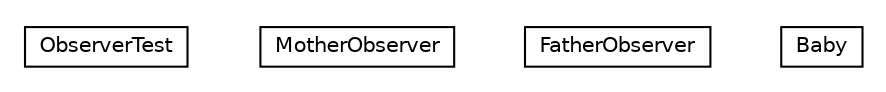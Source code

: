 #!/usr/local/bin/dot
#
# Class diagram 
# Generated by UMLGraph version R5_6_6-8-g8d7759 (http://www.umlgraph.org/)
#

digraph G {
	edge [fontname="Helvetica",fontsize=10,labelfontname="Helvetica",labelfontsize=10];
	node [fontname="Helvetica",fontsize=10,shape=plaintext];
	nodesep=0.25;
	ranksep=0.5;
	// org.dayatang.observer.domain.ObserverTest
	c5447 [label=<<table title="org.dayatang.observer.domain.ObserverTest" border="0" cellborder="1" cellspacing="0" cellpadding="2" port="p" href="./ObserverTest.html">
		<tr><td><table border="0" cellspacing="0" cellpadding="1">
<tr><td align="center" balign="center"> ObserverTest </td></tr>
		</table></td></tr>
		</table>>, URL="./ObserverTest.html", fontname="Helvetica", fontcolor="black", fontsize=10.0];
	// org.dayatang.observer.domain.MotherObserver
	c5448 [label=<<table title="org.dayatang.observer.domain.MotherObserver" border="0" cellborder="1" cellspacing="0" cellpadding="2" port="p" href="./MotherObserver.html">
		<tr><td><table border="0" cellspacing="0" cellpadding="1">
<tr><td align="center" balign="center"> MotherObserver </td></tr>
		</table></td></tr>
		</table>>, URL="./MotherObserver.html", fontname="Helvetica", fontcolor="black", fontsize=10.0];
	// org.dayatang.observer.domain.FatherObserver
	c5449 [label=<<table title="org.dayatang.observer.domain.FatherObserver" border="0" cellborder="1" cellspacing="0" cellpadding="2" port="p" href="./FatherObserver.html">
		<tr><td><table border="0" cellspacing="0" cellpadding="1">
<tr><td align="center" balign="center"> FatherObserver </td></tr>
		</table></td></tr>
		</table>>, URL="./FatherObserver.html", fontname="Helvetica", fontcolor="black", fontsize=10.0];
	// org.dayatang.observer.domain.Baby
	c5450 [label=<<table title="org.dayatang.observer.domain.Baby" border="0" cellborder="1" cellspacing="0" cellpadding="2" port="p" href="./Baby.html">
		<tr><td><table border="0" cellspacing="0" cellpadding="1">
<tr><td align="center" balign="center"> Baby </td></tr>
		</table></td></tr>
		</table>>, URL="./Baby.html", fontname="Helvetica", fontcolor="black", fontsize=10.0];
}

